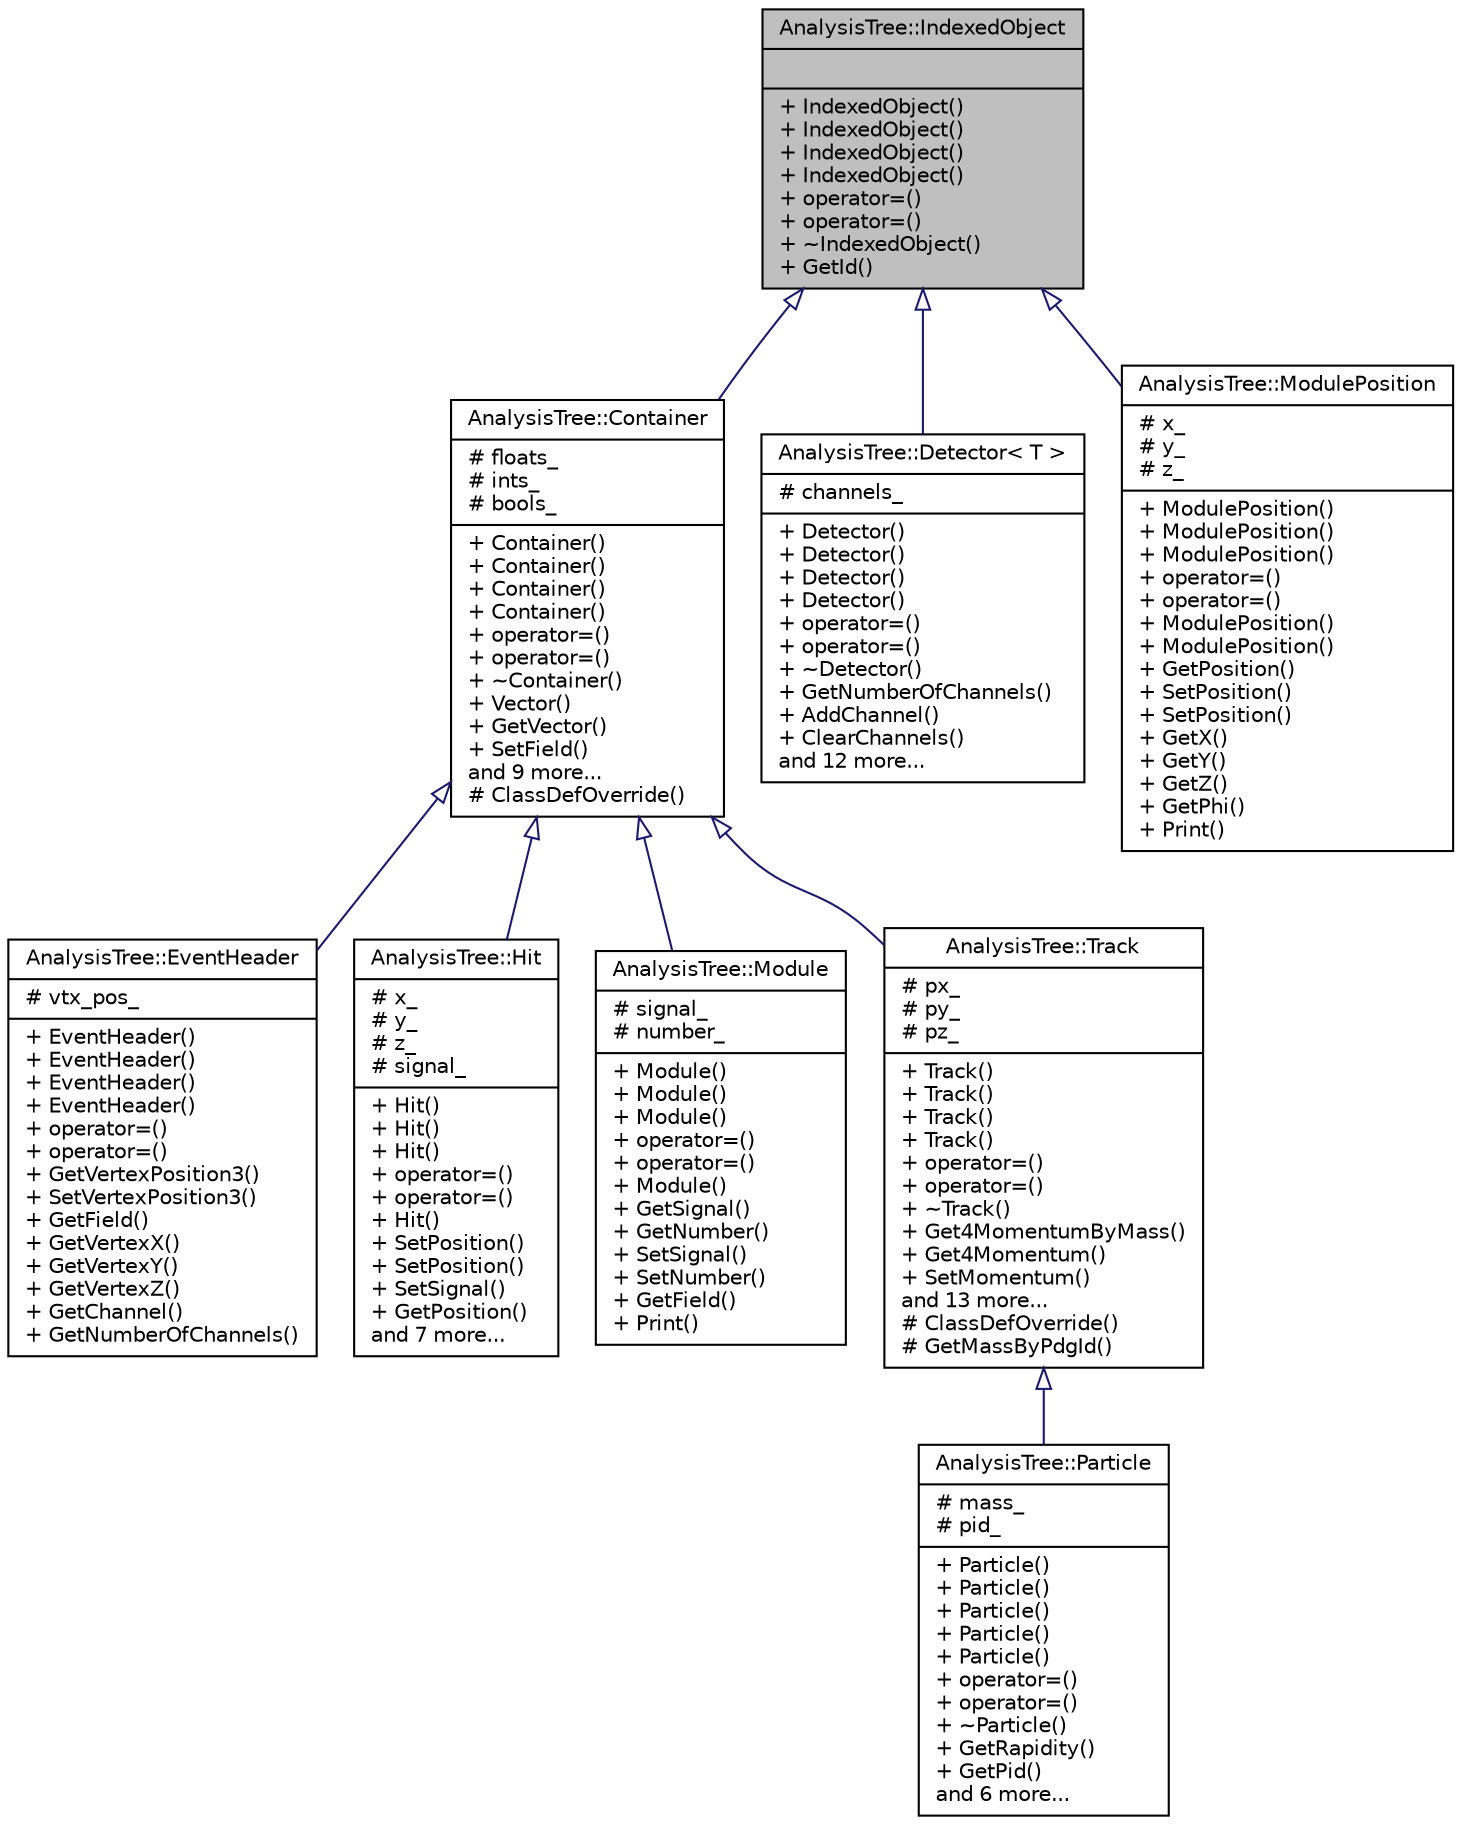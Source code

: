 digraph "AnalysisTree::IndexedObject"
{
  edge [fontname="Helvetica",fontsize="10",labelfontname="Helvetica",labelfontsize="10"];
  node [fontname="Helvetica",fontsize="10",shape=record];
  Node1 [label="{AnalysisTree::IndexedObject\n||+ IndexedObject()\l+ IndexedObject()\l+ IndexedObject()\l+ IndexedObject()\l+ operator=()\l+ operator=()\l+ ~IndexedObject()\l+ GetId()\l}",height=0.2,width=0.4,color="black", fillcolor="grey75", style="filled", fontcolor="black"];
  Node1 -> Node2 [dir="back",color="midnightblue",fontsize="10",style="solid",arrowtail="onormal",fontname="Helvetica"];
  Node2 [label="{AnalysisTree::Container\n|# floats_\l# ints_\l# bools_\l|+ Container()\l+ Container()\l+ Container()\l+ Container()\l+ operator=()\l+ operator=()\l+ ~Container()\l+ Vector()\l+ GetVector()\l+ SetField()\land 9 more...\l# ClassDefOverride()\l}",height=0.2,width=0.4,color="black", fillcolor="white", style="filled",URL="$d2/d0f/classAnalysisTree_1_1Container.html",tooltip="A class to store any number of integers, floats and bools. "];
  Node2 -> Node3 [dir="back",color="midnightblue",fontsize="10",style="solid",arrowtail="onormal",fontname="Helvetica"];
  Node3 [label="{AnalysisTree::EventHeader\n|# vtx_pos_\l|+ EventHeader()\l+ EventHeader()\l+ EventHeader()\l+ EventHeader()\l+ operator=()\l+ operator=()\l+ GetVertexPosition3()\l+ SetVertexPosition3()\l+ GetField()\l+ GetVertexX()\l+ GetVertexY()\l+ GetVertexZ()\l+ GetChannel()\l+ GetNumberOfChannels()\l}",height=0.2,width=0.4,color="black", fillcolor="white", style="filled",URL="$d8/dd1/classAnalysisTree_1_1EventHeader.html"];
  Node2 -> Node4 [dir="back",color="midnightblue",fontsize="10",style="solid",arrowtail="onormal",fontname="Helvetica"];
  Node4 [label="{AnalysisTree::Hit\n|# x_\l# y_\l# z_\l# signal_\l|+ Hit()\l+ Hit()\l+ Hit()\l+ operator=()\l+ operator=()\l+ Hit()\l+ SetPosition()\l+ SetPosition()\l+ SetSignal()\l+ GetPosition()\land 7 more...\l}",height=0.2,width=0.4,color="black", fillcolor="white", style="filled",URL="$de/dce/classAnalysisTree_1_1Hit.html"];
  Node2 -> Node5 [dir="back",color="midnightblue",fontsize="10",style="solid",arrowtail="onormal",fontname="Helvetica"];
  Node5 [label="{AnalysisTree::Module\n|# signal_\l# number_\l|+ Module()\l+ Module()\l+ Module()\l+ operator=()\l+ operator=()\l+ Module()\l+ GetSignal()\l+ GetNumber()\l+ SetSignal()\l+ SetNumber()\l+ GetField()\l+ Print()\l}",height=0.2,width=0.4,color="black", fillcolor="white", style="filled",URL="$de/dd8/classAnalysisTree_1_1Module.html"];
  Node2 -> Node6 [dir="back",color="midnightblue",fontsize="10",style="solid",arrowtail="onormal",fontname="Helvetica"];
  Node6 [label="{AnalysisTree::Track\n|# px_\l# py_\l# pz_\l|+ Track()\l+ Track()\l+ Track()\l+ Track()\l+ operator=()\l+ operator=()\l+ ~Track()\l+ Get4MomentumByMass()\l+ Get4Momentum()\l+ SetMomentum()\land 13 more...\l# ClassDefOverride()\l# GetMassByPdgId()\l}",height=0.2,width=0.4,color="black", fillcolor="white", style="filled",URL="$da/d0a/classAnalysisTree_1_1Track.html",tooltip="A class for a generic track with determined momentum. "];
  Node6 -> Node7 [dir="back",color="midnightblue",fontsize="10",style="solid",arrowtail="onormal",fontname="Helvetica"];
  Node7 [label="{AnalysisTree::Particle\n|# mass_\l# pid_\l|+ Particle()\l+ Particle()\l+ Particle()\l+ Particle()\l+ Particle()\l+ operator=()\l+ operator=()\l+ ~Particle()\l+ GetRapidity()\l+ GetPid()\land 6 more...\l}",height=0.2,width=0.4,color="black", fillcolor="white", style="filled",URL="$db/dd2/classAnalysisTree_1_1Particle.html"];
  Node1 -> Node8 [dir="back",color="midnightblue",fontsize="10",style="solid",arrowtail="onormal",fontname="Helvetica"];
  Node8 [label="{AnalysisTree::Detector\< T \>\n|# channels_\l|+ Detector()\l+ Detector()\l+ Detector()\l+ Detector()\l+ operator=()\l+ operator=()\l+ ~Detector()\l+ GetNumberOfChannels()\l+ AddChannel()\l+ ClearChannels()\land 12 more...\l}",height=0.2,width=0.4,color="black", fillcolor="white", style="filled",URL="$d4/da7/classAnalysisTree_1_1Detector.html"];
  Node1 -> Node9 [dir="back",color="midnightblue",fontsize="10",style="solid",arrowtail="onormal",fontname="Helvetica"];
  Node9 [label="{AnalysisTree::ModulePosition\n|# x_\l# y_\l# z_\l|+ ModulePosition()\l+ ModulePosition()\l+ ModulePosition()\l+ operator=()\l+ operator=()\l+ ModulePosition()\l+ ModulePosition()\l+ GetPosition()\l+ SetPosition()\l+ SetPosition()\l+ GetX()\l+ GetY()\l+ GetZ()\l+ GetPhi()\l+ Print()\l}",height=0.2,width=0.4,color="black", fillcolor="white", style="filled",URL="$df/d4d/classAnalysisTree_1_1ModulePosition.html"];
}
